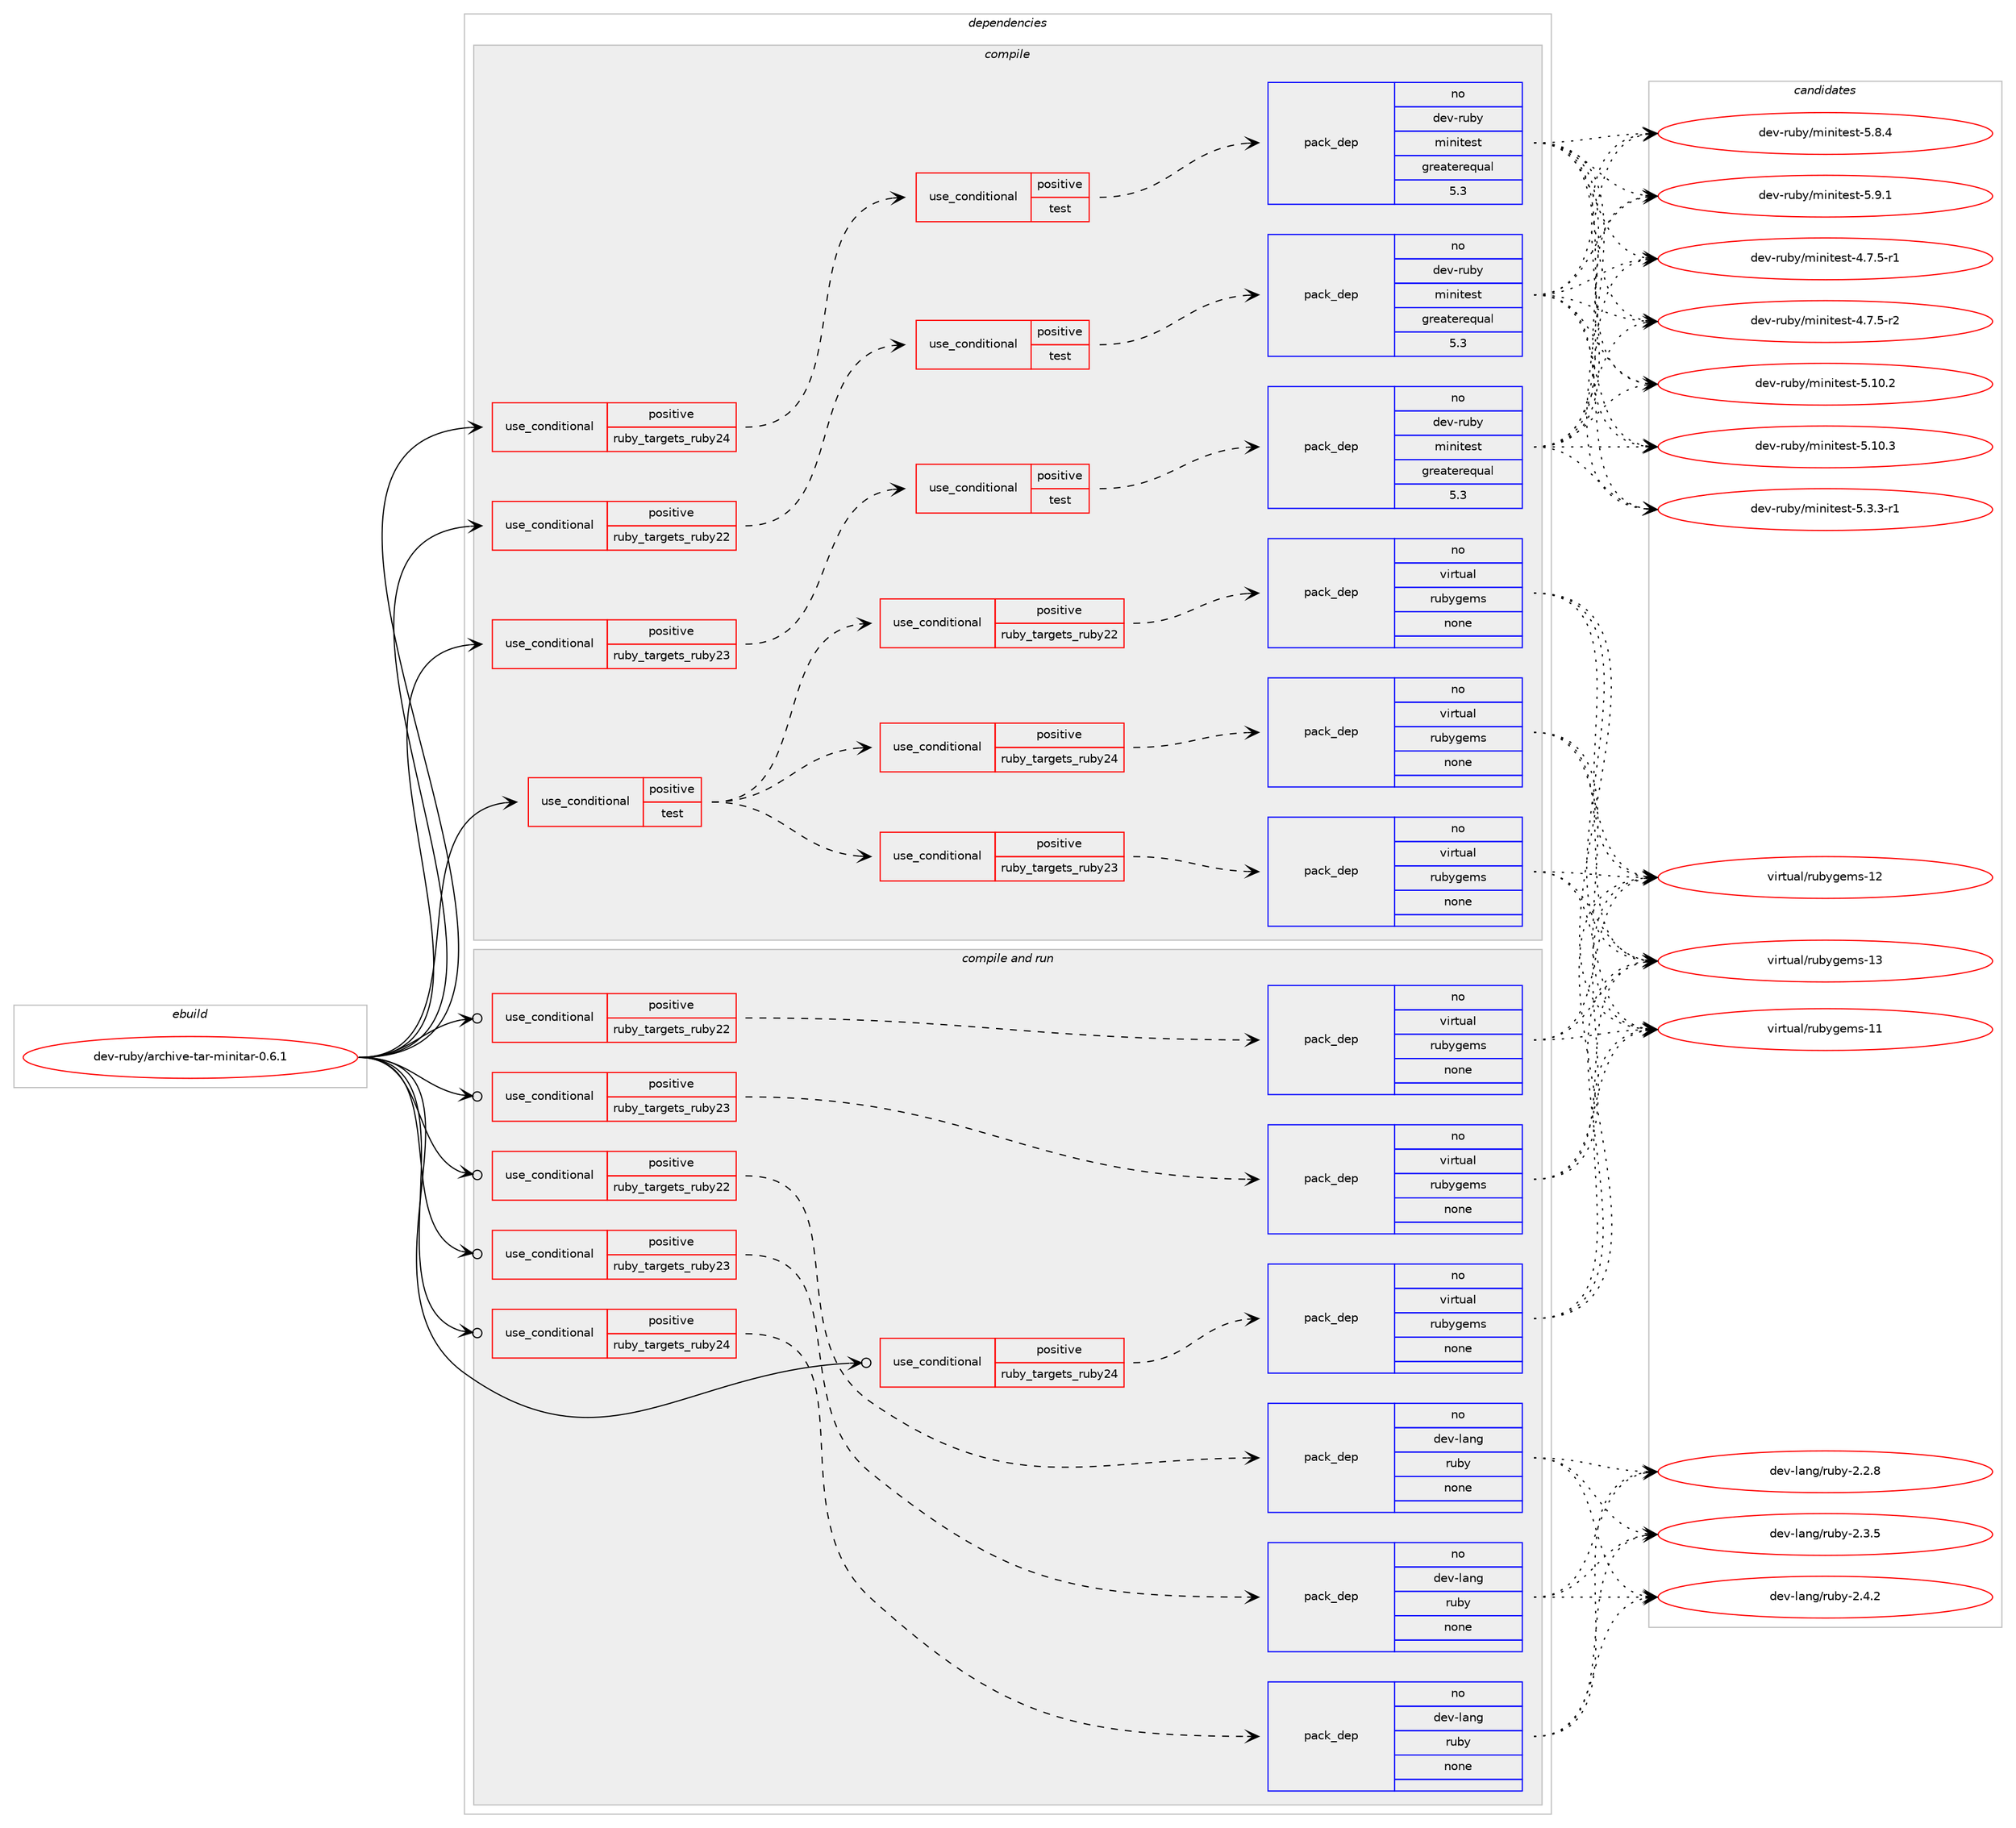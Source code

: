 digraph prolog {

# *************
# Graph options
# *************

newrank=true;
concentrate=true;
compound=true;
graph [rankdir=LR,fontname=Helvetica,fontsize=10,ranksep=1.5];#, ranksep=2.5, nodesep=0.2];
edge  [arrowhead=vee];
node  [fontname=Helvetica,fontsize=10];

# **********
# The ebuild
# **********

subgraph cluster_leftcol {
color=gray;
rank=same;
label=<<i>ebuild</i>>;
id [label="dev-ruby/archive-tar-minitar-0.6.1", color=red, width=4, href="../dev-ruby/archive-tar-minitar-0.6.1.svg"];
}

# ****************
# The dependencies
# ****************

subgraph cluster_midcol {
color=gray;
label=<<i>dependencies</i>>;
subgraph cluster_compile {
fillcolor="#eeeeee";
style=filled;
label=<<i>compile</i>>;
subgraph cond51391 {
dependency227780 [label=<<TABLE BORDER="0" CELLBORDER="1" CELLSPACING="0" CELLPADDING="4"><TR><TD ROWSPAN="3" CELLPADDING="10">use_conditional</TD></TR><TR><TD>positive</TD></TR><TR><TD>ruby_targets_ruby22</TD></TR></TABLE>>, shape=none, color=red];
subgraph cond51392 {
dependency227781 [label=<<TABLE BORDER="0" CELLBORDER="1" CELLSPACING="0" CELLPADDING="4"><TR><TD ROWSPAN="3" CELLPADDING="10">use_conditional</TD></TR><TR><TD>positive</TD></TR><TR><TD>test</TD></TR></TABLE>>, shape=none, color=red];
subgraph pack172331 {
dependency227782 [label=<<TABLE BORDER="0" CELLBORDER="1" CELLSPACING="0" CELLPADDING="4" WIDTH="220"><TR><TD ROWSPAN="6" CELLPADDING="30">pack_dep</TD></TR><TR><TD WIDTH="110">no</TD></TR><TR><TD>dev-ruby</TD></TR><TR><TD>minitest</TD></TR><TR><TD>greaterequal</TD></TR><TR><TD>5.3</TD></TR></TABLE>>, shape=none, color=blue];
}
dependency227781:e -> dependency227782:w [weight=20,style="dashed",arrowhead="vee"];
}
dependency227780:e -> dependency227781:w [weight=20,style="dashed",arrowhead="vee"];
}
id:e -> dependency227780:w [weight=20,style="solid",arrowhead="vee"];
subgraph cond51393 {
dependency227783 [label=<<TABLE BORDER="0" CELLBORDER="1" CELLSPACING="0" CELLPADDING="4"><TR><TD ROWSPAN="3" CELLPADDING="10">use_conditional</TD></TR><TR><TD>positive</TD></TR><TR><TD>ruby_targets_ruby23</TD></TR></TABLE>>, shape=none, color=red];
subgraph cond51394 {
dependency227784 [label=<<TABLE BORDER="0" CELLBORDER="1" CELLSPACING="0" CELLPADDING="4"><TR><TD ROWSPAN="3" CELLPADDING="10">use_conditional</TD></TR><TR><TD>positive</TD></TR><TR><TD>test</TD></TR></TABLE>>, shape=none, color=red];
subgraph pack172332 {
dependency227785 [label=<<TABLE BORDER="0" CELLBORDER="1" CELLSPACING="0" CELLPADDING="4" WIDTH="220"><TR><TD ROWSPAN="6" CELLPADDING="30">pack_dep</TD></TR><TR><TD WIDTH="110">no</TD></TR><TR><TD>dev-ruby</TD></TR><TR><TD>minitest</TD></TR><TR><TD>greaterequal</TD></TR><TR><TD>5.3</TD></TR></TABLE>>, shape=none, color=blue];
}
dependency227784:e -> dependency227785:w [weight=20,style="dashed",arrowhead="vee"];
}
dependency227783:e -> dependency227784:w [weight=20,style="dashed",arrowhead="vee"];
}
id:e -> dependency227783:w [weight=20,style="solid",arrowhead="vee"];
subgraph cond51395 {
dependency227786 [label=<<TABLE BORDER="0" CELLBORDER="1" CELLSPACING="0" CELLPADDING="4"><TR><TD ROWSPAN="3" CELLPADDING="10">use_conditional</TD></TR><TR><TD>positive</TD></TR><TR><TD>ruby_targets_ruby24</TD></TR></TABLE>>, shape=none, color=red];
subgraph cond51396 {
dependency227787 [label=<<TABLE BORDER="0" CELLBORDER="1" CELLSPACING="0" CELLPADDING="4"><TR><TD ROWSPAN="3" CELLPADDING="10">use_conditional</TD></TR><TR><TD>positive</TD></TR><TR><TD>test</TD></TR></TABLE>>, shape=none, color=red];
subgraph pack172333 {
dependency227788 [label=<<TABLE BORDER="0" CELLBORDER="1" CELLSPACING="0" CELLPADDING="4" WIDTH="220"><TR><TD ROWSPAN="6" CELLPADDING="30">pack_dep</TD></TR><TR><TD WIDTH="110">no</TD></TR><TR><TD>dev-ruby</TD></TR><TR><TD>minitest</TD></TR><TR><TD>greaterequal</TD></TR><TR><TD>5.3</TD></TR></TABLE>>, shape=none, color=blue];
}
dependency227787:e -> dependency227788:w [weight=20,style="dashed",arrowhead="vee"];
}
dependency227786:e -> dependency227787:w [weight=20,style="dashed",arrowhead="vee"];
}
id:e -> dependency227786:w [weight=20,style="solid",arrowhead="vee"];
subgraph cond51397 {
dependency227789 [label=<<TABLE BORDER="0" CELLBORDER="1" CELLSPACING="0" CELLPADDING="4"><TR><TD ROWSPAN="3" CELLPADDING="10">use_conditional</TD></TR><TR><TD>positive</TD></TR><TR><TD>test</TD></TR></TABLE>>, shape=none, color=red];
subgraph cond51398 {
dependency227790 [label=<<TABLE BORDER="0" CELLBORDER="1" CELLSPACING="0" CELLPADDING="4"><TR><TD ROWSPAN="3" CELLPADDING="10">use_conditional</TD></TR><TR><TD>positive</TD></TR><TR><TD>ruby_targets_ruby22</TD></TR></TABLE>>, shape=none, color=red];
subgraph pack172334 {
dependency227791 [label=<<TABLE BORDER="0" CELLBORDER="1" CELLSPACING="0" CELLPADDING="4" WIDTH="220"><TR><TD ROWSPAN="6" CELLPADDING="30">pack_dep</TD></TR><TR><TD WIDTH="110">no</TD></TR><TR><TD>virtual</TD></TR><TR><TD>rubygems</TD></TR><TR><TD>none</TD></TR><TR><TD></TD></TR></TABLE>>, shape=none, color=blue];
}
dependency227790:e -> dependency227791:w [weight=20,style="dashed",arrowhead="vee"];
}
dependency227789:e -> dependency227790:w [weight=20,style="dashed",arrowhead="vee"];
subgraph cond51399 {
dependency227792 [label=<<TABLE BORDER="0" CELLBORDER="1" CELLSPACING="0" CELLPADDING="4"><TR><TD ROWSPAN="3" CELLPADDING="10">use_conditional</TD></TR><TR><TD>positive</TD></TR><TR><TD>ruby_targets_ruby23</TD></TR></TABLE>>, shape=none, color=red];
subgraph pack172335 {
dependency227793 [label=<<TABLE BORDER="0" CELLBORDER="1" CELLSPACING="0" CELLPADDING="4" WIDTH="220"><TR><TD ROWSPAN="6" CELLPADDING="30">pack_dep</TD></TR><TR><TD WIDTH="110">no</TD></TR><TR><TD>virtual</TD></TR><TR><TD>rubygems</TD></TR><TR><TD>none</TD></TR><TR><TD></TD></TR></TABLE>>, shape=none, color=blue];
}
dependency227792:e -> dependency227793:w [weight=20,style="dashed",arrowhead="vee"];
}
dependency227789:e -> dependency227792:w [weight=20,style="dashed",arrowhead="vee"];
subgraph cond51400 {
dependency227794 [label=<<TABLE BORDER="0" CELLBORDER="1" CELLSPACING="0" CELLPADDING="4"><TR><TD ROWSPAN="3" CELLPADDING="10">use_conditional</TD></TR><TR><TD>positive</TD></TR><TR><TD>ruby_targets_ruby24</TD></TR></TABLE>>, shape=none, color=red];
subgraph pack172336 {
dependency227795 [label=<<TABLE BORDER="0" CELLBORDER="1" CELLSPACING="0" CELLPADDING="4" WIDTH="220"><TR><TD ROWSPAN="6" CELLPADDING="30">pack_dep</TD></TR><TR><TD WIDTH="110">no</TD></TR><TR><TD>virtual</TD></TR><TR><TD>rubygems</TD></TR><TR><TD>none</TD></TR><TR><TD></TD></TR></TABLE>>, shape=none, color=blue];
}
dependency227794:e -> dependency227795:w [weight=20,style="dashed",arrowhead="vee"];
}
dependency227789:e -> dependency227794:w [weight=20,style="dashed",arrowhead="vee"];
}
id:e -> dependency227789:w [weight=20,style="solid",arrowhead="vee"];
}
subgraph cluster_compileandrun {
fillcolor="#eeeeee";
style=filled;
label=<<i>compile and run</i>>;
subgraph cond51401 {
dependency227796 [label=<<TABLE BORDER="0" CELLBORDER="1" CELLSPACING="0" CELLPADDING="4"><TR><TD ROWSPAN="3" CELLPADDING="10">use_conditional</TD></TR><TR><TD>positive</TD></TR><TR><TD>ruby_targets_ruby22</TD></TR></TABLE>>, shape=none, color=red];
subgraph pack172337 {
dependency227797 [label=<<TABLE BORDER="0" CELLBORDER="1" CELLSPACING="0" CELLPADDING="4" WIDTH="220"><TR><TD ROWSPAN="6" CELLPADDING="30">pack_dep</TD></TR><TR><TD WIDTH="110">no</TD></TR><TR><TD>dev-lang</TD></TR><TR><TD>ruby</TD></TR><TR><TD>none</TD></TR><TR><TD></TD></TR></TABLE>>, shape=none, color=blue];
}
dependency227796:e -> dependency227797:w [weight=20,style="dashed",arrowhead="vee"];
}
id:e -> dependency227796:w [weight=20,style="solid",arrowhead="odotvee"];
subgraph cond51402 {
dependency227798 [label=<<TABLE BORDER="0" CELLBORDER="1" CELLSPACING="0" CELLPADDING="4"><TR><TD ROWSPAN="3" CELLPADDING="10">use_conditional</TD></TR><TR><TD>positive</TD></TR><TR><TD>ruby_targets_ruby22</TD></TR></TABLE>>, shape=none, color=red];
subgraph pack172338 {
dependency227799 [label=<<TABLE BORDER="0" CELLBORDER="1" CELLSPACING="0" CELLPADDING="4" WIDTH="220"><TR><TD ROWSPAN="6" CELLPADDING="30">pack_dep</TD></TR><TR><TD WIDTH="110">no</TD></TR><TR><TD>virtual</TD></TR><TR><TD>rubygems</TD></TR><TR><TD>none</TD></TR><TR><TD></TD></TR></TABLE>>, shape=none, color=blue];
}
dependency227798:e -> dependency227799:w [weight=20,style="dashed",arrowhead="vee"];
}
id:e -> dependency227798:w [weight=20,style="solid",arrowhead="odotvee"];
subgraph cond51403 {
dependency227800 [label=<<TABLE BORDER="0" CELLBORDER="1" CELLSPACING="0" CELLPADDING="4"><TR><TD ROWSPAN="3" CELLPADDING="10">use_conditional</TD></TR><TR><TD>positive</TD></TR><TR><TD>ruby_targets_ruby23</TD></TR></TABLE>>, shape=none, color=red];
subgraph pack172339 {
dependency227801 [label=<<TABLE BORDER="0" CELLBORDER="1" CELLSPACING="0" CELLPADDING="4" WIDTH="220"><TR><TD ROWSPAN="6" CELLPADDING="30">pack_dep</TD></TR><TR><TD WIDTH="110">no</TD></TR><TR><TD>dev-lang</TD></TR><TR><TD>ruby</TD></TR><TR><TD>none</TD></TR><TR><TD></TD></TR></TABLE>>, shape=none, color=blue];
}
dependency227800:e -> dependency227801:w [weight=20,style="dashed",arrowhead="vee"];
}
id:e -> dependency227800:w [weight=20,style="solid",arrowhead="odotvee"];
subgraph cond51404 {
dependency227802 [label=<<TABLE BORDER="0" CELLBORDER="1" CELLSPACING="0" CELLPADDING="4"><TR><TD ROWSPAN="3" CELLPADDING="10">use_conditional</TD></TR><TR><TD>positive</TD></TR><TR><TD>ruby_targets_ruby23</TD></TR></TABLE>>, shape=none, color=red];
subgraph pack172340 {
dependency227803 [label=<<TABLE BORDER="0" CELLBORDER="1" CELLSPACING="0" CELLPADDING="4" WIDTH="220"><TR><TD ROWSPAN="6" CELLPADDING="30">pack_dep</TD></TR><TR><TD WIDTH="110">no</TD></TR><TR><TD>virtual</TD></TR><TR><TD>rubygems</TD></TR><TR><TD>none</TD></TR><TR><TD></TD></TR></TABLE>>, shape=none, color=blue];
}
dependency227802:e -> dependency227803:w [weight=20,style="dashed",arrowhead="vee"];
}
id:e -> dependency227802:w [weight=20,style="solid",arrowhead="odotvee"];
subgraph cond51405 {
dependency227804 [label=<<TABLE BORDER="0" CELLBORDER="1" CELLSPACING="0" CELLPADDING="4"><TR><TD ROWSPAN="3" CELLPADDING="10">use_conditional</TD></TR><TR><TD>positive</TD></TR><TR><TD>ruby_targets_ruby24</TD></TR></TABLE>>, shape=none, color=red];
subgraph pack172341 {
dependency227805 [label=<<TABLE BORDER="0" CELLBORDER="1" CELLSPACING="0" CELLPADDING="4" WIDTH="220"><TR><TD ROWSPAN="6" CELLPADDING="30">pack_dep</TD></TR><TR><TD WIDTH="110">no</TD></TR><TR><TD>dev-lang</TD></TR><TR><TD>ruby</TD></TR><TR><TD>none</TD></TR><TR><TD></TD></TR></TABLE>>, shape=none, color=blue];
}
dependency227804:e -> dependency227805:w [weight=20,style="dashed",arrowhead="vee"];
}
id:e -> dependency227804:w [weight=20,style="solid",arrowhead="odotvee"];
subgraph cond51406 {
dependency227806 [label=<<TABLE BORDER="0" CELLBORDER="1" CELLSPACING="0" CELLPADDING="4"><TR><TD ROWSPAN="3" CELLPADDING="10">use_conditional</TD></TR><TR><TD>positive</TD></TR><TR><TD>ruby_targets_ruby24</TD></TR></TABLE>>, shape=none, color=red];
subgraph pack172342 {
dependency227807 [label=<<TABLE BORDER="0" CELLBORDER="1" CELLSPACING="0" CELLPADDING="4" WIDTH="220"><TR><TD ROWSPAN="6" CELLPADDING="30">pack_dep</TD></TR><TR><TD WIDTH="110">no</TD></TR><TR><TD>virtual</TD></TR><TR><TD>rubygems</TD></TR><TR><TD>none</TD></TR><TR><TD></TD></TR></TABLE>>, shape=none, color=blue];
}
dependency227806:e -> dependency227807:w [weight=20,style="dashed",arrowhead="vee"];
}
id:e -> dependency227806:w [weight=20,style="solid",arrowhead="odotvee"];
}
subgraph cluster_run {
fillcolor="#eeeeee";
style=filled;
label=<<i>run</i>>;
}
}

# **************
# The candidates
# **************

subgraph cluster_choices {
rank=same;
color=gray;
label=<<i>candidates</i>>;

subgraph choice172331 {
color=black;
nodesep=1;
choice1001011184511411798121471091051101051161011151164552465546534511449 [label="dev-ruby/minitest-4.7.5-r1", color=red, width=4,href="../dev-ruby/minitest-4.7.5-r1.svg"];
choice1001011184511411798121471091051101051161011151164552465546534511450 [label="dev-ruby/minitest-4.7.5-r2", color=red, width=4,href="../dev-ruby/minitest-4.7.5-r2.svg"];
choice10010111845114117981214710910511010511610111511645534649484650 [label="dev-ruby/minitest-5.10.2", color=red, width=4,href="../dev-ruby/minitest-5.10.2.svg"];
choice10010111845114117981214710910511010511610111511645534649484651 [label="dev-ruby/minitest-5.10.3", color=red, width=4,href="../dev-ruby/minitest-5.10.3.svg"];
choice1001011184511411798121471091051101051161011151164553465146514511449 [label="dev-ruby/minitest-5.3.3-r1", color=red, width=4,href="../dev-ruby/minitest-5.3.3-r1.svg"];
choice100101118451141179812147109105110105116101115116455346564652 [label="dev-ruby/minitest-5.8.4", color=red, width=4,href="../dev-ruby/minitest-5.8.4.svg"];
choice100101118451141179812147109105110105116101115116455346574649 [label="dev-ruby/minitest-5.9.1", color=red, width=4,href="../dev-ruby/minitest-5.9.1.svg"];
dependency227782:e -> choice1001011184511411798121471091051101051161011151164552465546534511449:w [style=dotted,weight="100"];
dependency227782:e -> choice1001011184511411798121471091051101051161011151164552465546534511450:w [style=dotted,weight="100"];
dependency227782:e -> choice10010111845114117981214710910511010511610111511645534649484650:w [style=dotted,weight="100"];
dependency227782:e -> choice10010111845114117981214710910511010511610111511645534649484651:w [style=dotted,weight="100"];
dependency227782:e -> choice1001011184511411798121471091051101051161011151164553465146514511449:w [style=dotted,weight="100"];
dependency227782:e -> choice100101118451141179812147109105110105116101115116455346564652:w [style=dotted,weight="100"];
dependency227782:e -> choice100101118451141179812147109105110105116101115116455346574649:w [style=dotted,weight="100"];
}
subgraph choice172332 {
color=black;
nodesep=1;
choice1001011184511411798121471091051101051161011151164552465546534511449 [label="dev-ruby/minitest-4.7.5-r1", color=red, width=4,href="../dev-ruby/minitest-4.7.5-r1.svg"];
choice1001011184511411798121471091051101051161011151164552465546534511450 [label="dev-ruby/minitest-4.7.5-r2", color=red, width=4,href="../dev-ruby/minitest-4.7.5-r2.svg"];
choice10010111845114117981214710910511010511610111511645534649484650 [label="dev-ruby/minitest-5.10.2", color=red, width=4,href="../dev-ruby/minitest-5.10.2.svg"];
choice10010111845114117981214710910511010511610111511645534649484651 [label="dev-ruby/minitest-5.10.3", color=red, width=4,href="../dev-ruby/minitest-5.10.3.svg"];
choice1001011184511411798121471091051101051161011151164553465146514511449 [label="dev-ruby/minitest-5.3.3-r1", color=red, width=4,href="../dev-ruby/minitest-5.3.3-r1.svg"];
choice100101118451141179812147109105110105116101115116455346564652 [label="dev-ruby/minitest-5.8.4", color=red, width=4,href="../dev-ruby/minitest-5.8.4.svg"];
choice100101118451141179812147109105110105116101115116455346574649 [label="dev-ruby/minitest-5.9.1", color=red, width=4,href="../dev-ruby/minitest-5.9.1.svg"];
dependency227785:e -> choice1001011184511411798121471091051101051161011151164552465546534511449:w [style=dotted,weight="100"];
dependency227785:e -> choice1001011184511411798121471091051101051161011151164552465546534511450:w [style=dotted,weight="100"];
dependency227785:e -> choice10010111845114117981214710910511010511610111511645534649484650:w [style=dotted,weight="100"];
dependency227785:e -> choice10010111845114117981214710910511010511610111511645534649484651:w [style=dotted,weight="100"];
dependency227785:e -> choice1001011184511411798121471091051101051161011151164553465146514511449:w [style=dotted,weight="100"];
dependency227785:e -> choice100101118451141179812147109105110105116101115116455346564652:w [style=dotted,weight="100"];
dependency227785:e -> choice100101118451141179812147109105110105116101115116455346574649:w [style=dotted,weight="100"];
}
subgraph choice172333 {
color=black;
nodesep=1;
choice1001011184511411798121471091051101051161011151164552465546534511449 [label="dev-ruby/minitest-4.7.5-r1", color=red, width=4,href="../dev-ruby/minitest-4.7.5-r1.svg"];
choice1001011184511411798121471091051101051161011151164552465546534511450 [label="dev-ruby/minitest-4.7.5-r2", color=red, width=4,href="../dev-ruby/minitest-4.7.5-r2.svg"];
choice10010111845114117981214710910511010511610111511645534649484650 [label="dev-ruby/minitest-5.10.2", color=red, width=4,href="../dev-ruby/minitest-5.10.2.svg"];
choice10010111845114117981214710910511010511610111511645534649484651 [label="dev-ruby/minitest-5.10.3", color=red, width=4,href="../dev-ruby/minitest-5.10.3.svg"];
choice1001011184511411798121471091051101051161011151164553465146514511449 [label="dev-ruby/minitest-5.3.3-r1", color=red, width=4,href="../dev-ruby/minitest-5.3.3-r1.svg"];
choice100101118451141179812147109105110105116101115116455346564652 [label="dev-ruby/minitest-5.8.4", color=red, width=4,href="../dev-ruby/minitest-5.8.4.svg"];
choice100101118451141179812147109105110105116101115116455346574649 [label="dev-ruby/minitest-5.9.1", color=red, width=4,href="../dev-ruby/minitest-5.9.1.svg"];
dependency227788:e -> choice1001011184511411798121471091051101051161011151164552465546534511449:w [style=dotted,weight="100"];
dependency227788:e -> choice1001011184511411798121471091051101051161011151164552465546534511450:w [style=dotted,weight="100"];
dependency227788:e -> choice10010111845114117981214710910511010511610111511645534649484650:w [style=dotted,weight="100"];
dependency227788:e -> choice10010111845114117981214710910511010511610111511645534649484651:w [style=dotted,weight="100"];
dependency227788:e -> choice1001011184511411798121471091051101051161011151164553465146514511449:w [style=dotted,weight="100"];
dependency227788:e -> choice100101118451141179812147109105110105116101115116455346564652:w [style=dotted,weight="100"];
dependency227788:e -> choice100101118451141179812147109105110105116101115116455346574649:w [style=dotted,weight="100"];
}
subgraph choice172334 {
color=black;
nodesep=1;
choice118105114116117971084711411798121103101109115454949 [label="virtual/rubygems-11", color=red, width=4,href="../virtual/rubygems-11.svg"];
choice118105114116117971084711411798121103101109115454950 [label="virtual/rubygems-12", color=red, width=4,href="../virtual/rubygems-12.svg"];
choice118105114116117971084711411798121103101109115454951 [label="virtual/rubygems-13", color=red, width=4,href="../virtual/rubygems-13.svg"];
dependency227791:e -> choice118105114116117971084711411798121103101109115454949:w [style=dotted,weight="100"];
dependency227791:e -> choice118105114116117971084711411798121103101109115454950:w [style=dotted,weight="100"];
dependency227791:e -> choice118105114116117971084711411798121103101109115454951:w [style=dotted,weight="100"];
}
subgraph choice172335 {
color=black;
nodesep=1;
choice118105114116117971084711411798121103101109115454949 [label="virtual/rubygems-11", color=red, width=4,href="../virtual/rubygems-11.svg"];
choice118105114116117971084711411798121103101109115454950 [label="virtual/rubygems-12", color=red, width=4,href="../virtual/rubygems-12.svg"];
choice118105114116117971084711411798121103101109115454951 [label="virtual/rubygems-13", color=red, width=4,href="../virtual/rubygems-13.svg"];
dependency227793:e -> choice118105114116117971084711411798121103101109115454949:w [style=dotted,weight="100"];
dependency227793:e -> choice118105114116117971084711411798121103101109115454950:w [style=dotted,weight="100"];
dependency227793:e -> choice118105114116117971084711411798121103101109115454951:w [style=dotted,weight="100"];
}
subgraph choice172336 {
color=black;
nodesep=1;
choice118105114116117971084711411798121103101109115454949 [label="virtual/rubygems-11", color=red, width=4,href="../virtual/rubygems-11.svg"];
choice118105114116117971084711411798121103101109115454950 [label="virtual/rubygems-12", color=red, width=4,href="../virtual/rubygems-12.svg"];
choice118105114116117971084711411798121103101109115454951 [label="virtual/rubygems-13", color=red, width=4,href="../virtual/rubygems-13.svg"];
dependency227795:e -> choice118105114116117971084711411798121103101109115454949:w [style=dotted,weight="100"];
dependency227795:e -> choice118105114116117971084711411798121103101109115454950:w [style=dotted,weight="100"];
dependency227795:e -> choice118105114116117971084711411798121103101109115454951:w [style=dotted,weight="100"];
}
subgraph choice172337 {
color=black;
nodesep=1;
choice10010111845108971101034711411798121455046504656 [label="dev-lang/ruby-2.2.8", color=red, width=4,href="../dev-lang/ruby-2.2.8.svg"];
choice10010111845108971101034711411798121455046514653 [label="dev-lang/ruby-2.3.5", color=red, width=4,href="../dev-lang/ruby-2.3.5.svg"];
choice10010111845108971101034711411798121455046524650 [label="dev-lang/ruby-2.4.2", color=red, width=4,href="../dev-lang/ruby-2.4.2.svg"];
dependency227797:e -> choice10010111845108971101034711411798121455046504656:w [style=dotted,weight="100"];
dependency227797:e -> choice10010111845108971101034711411798121455046514653:w [style=dotted,weight="100"];
dependency227797:e -> choice10010111845108971101034711411798121455046524650:w [style=dotted,weight="100"];
}
subgraph choice172338 {
color=black;
nodesep=1;
choice118105114116117971084711411798121103101109115454949 [label="virtual/rubygems-11", color=red, width=4,href="../virtual/rubygems-11.svg"];
choice118105114116117971084711411798121103101109115454950 [label="virtual/rubygems-12", color=red, width=4,href="../virtual/rubygems-12.svg"];
choice118105114116117971084711411798121103101109115454951 [label="virtual/rubygems-13", color=red, width=4,href="../virtual/rubygems-13.svg"];
dependency227799:e -> choice118105114116117971084711411798121103101109115454949:w [style=dotted,weight="100"];
dependency227799:e -> choice118105114116117971084711411798121103101109115454950:w [style=dotted,weight="100"];
dependency227799:e -> choice118105114116117971084711411798121103101109115454951:w [style=dotted,weight="100"];
}
subgraph choice172339 {
color=black;
nodesep=1;
choice10010111845108971101034711411798121455046504656 [label="dev-lang/ruby-2.2.8", color=red, width=4,href="../dev-lang/ruby-2.2.8.svg"];
choice10010111845108971101034711411798121455046514653 [label="dev-lang/ruby-2.3.5", color=red, width=4,href="../dev-lang/ruby-2.3.5.svg"];
choice10010111845108971101034711411798121455046524650 [label="dev-lang/ruby-2.4.2", color=red, width=4,href="../dev-lang/ruby-2.4.2.svg"];
dependency227801:e -> choice10010111845108971101034711411798121455046504656:w [style=dotted,weight="100"];
dependency227801:e -> choice10010111845108971101034711411798121455046514653:w [style=dotted,weight="100"];
dependency227801:e -> choice10010111845108971101034711411798121455046524650:w [style=dotted,weight="100"];
}
subgraph choice172340 {
color=black;
nodesep=1;
choice118105114116117971084711411798121103101109115454949 [label="virtual/rubygems-11", color=red, width=4,href="../virtual/rubygems-11.svg"];
choice118105114116117971084711411798121103101109115454950 [label="virtual/rubygems-12", color=red, width=4,href="../virtual/rubygems-12.svg"];
choice118105114116117971084711411798121103101109115454951 [label="virtual/rubygems-13", color=red, width=4,href="../virtual/rubygems-13.svg"];
dependency227803:e -> choice118105114116117971084711411798121103101109115454949:w [style=dotted,weight="100"];
dependency227803:e -> choice118105114116117971084711411798121103101109115454950:w [style=dotted,weight="100"];
dependency227803:e -> choice118105114116117971084711411798121103101109115454951:w [style=dotted,weight="100"];
}
subgraph choice172341 {
color=black;
nodesep=1;
choice10010111845108971101034711411798121455046504656 [label="dev-lang/ruby-2.2.8", color=red, width=4,href="../dev-lang/ruby-2.2.8.svg"];
choice10010111845108971101034711411798121455046514653 [label="dev-lang/ruby-2.3.5", color=red, width=4,href="../dev-lang/ruby-2.3.5.svg"];
choice10010111845108971101034711411798121455046524650 [label="dev-lang/ruby-2.4.2", color=red, width=4,href="../dev-lang/ruby-2.4.2.svg"];
dependency227805:e -> choice10010111845108971101034711411798121455046504656:w [style=dotted,weight="100"];
dependency227805:e -> choice10010111845108971101034711411798121455046514653:w [style=dotted,weight="100"];
dependency227805:e -> choice10010111845108971101034711411798121455046524650:w [style=dotted,weight="100"];
}
subgraph choice172342 {
color=black;
nodesep=1;
choice118105114116117971084711411798121103101109115454949 [label="virtual/rubygems-11", color=red, width=4,href="../virtual/rubygems-11.svg"];
choice118105114116117971084711411798121103101109115454950 [label="virtual/rubygems-12", color=red, width=4,href="../virtual/rubygems-12.svg"];
choice118105114116117971084711411798121103101109115454951 [label="virtual/rubygems-13", color=red, width=4,href="../virtual/rubygems-13.svg"];
dependency227807:e -> choice118105114116117971084711411798121103101109115454949:w [style=dotted,weight="100"];
dependency227807:e -> choice118105114116117971084711411798121103101109115454950:w [style=dotted,weight="100"];
dependency227807:e -> choice118105114116117971084711411798121103101109115454951:w [style=dotted,weight="100"];
}
}

}
